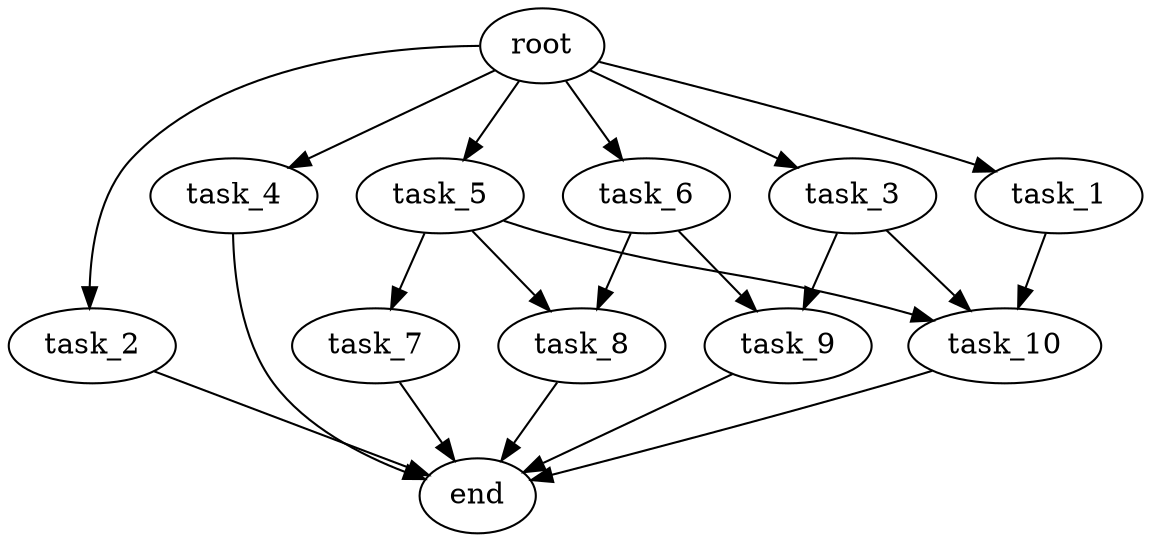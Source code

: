 digraph G {
  root [size="0.000000e+00"];
  task_1 [size="2.475407e+09"];
  task_2 [size="7.547641e+09"];
  task_3 [size="8.731477e+09"];
  task_4 [size="8.196212e+08"];
  task_5 [size="4.468033e+09"];
  task_6 [size="7.037957e+09"];
  task_7 [size="7.819491e+08"];
  task_8 [size="5.642123e+09"];
  task_9 [size="6.185187e+08"];
  task_10 [size="5.476945e+09"];
  end [size="0.000000e+00"];

  root -> task_1 [size="1.000000e-12"];
  root -> task_2 [size="1.000000e-12"];
  root -> task_3 [size="1.000000e-12"];
  root -> task_4 [size="1.000000e-12"];
  root -> task_5 [size="1.000000e-12"];
  root -> task_6 [size="1.000000e-12"];
  task_1 -> task_10 [size="1.825648e+08"];
  task_2 -> end [size="1.000000e-12"];
  task_3 -> task_9 [size="3.092594e+07"];
  task_3 -> task_10 [size="1.825648e+08"];
  task_4 -> end [size="1.000000e-12"];
  task_5 -> task_7 [size="7.819491e+07"];
  task_5 -> task_8 [size="2.821062e+08"];
  task_5 -> task_10 [size="1.825648e+08"];
  task_6 -> task_8 [size="2.821062e+08"];
  task_6 -> task_9 [size="3.092594e+07"];
  task_7 -> end [size="1.000000e-12"];
  task_8 -> end [size="1.000000e-12"];
  task_9 -> end [size="1.000000e-12"];
  task_10 -> end [size="1.000000e-12"];
}
